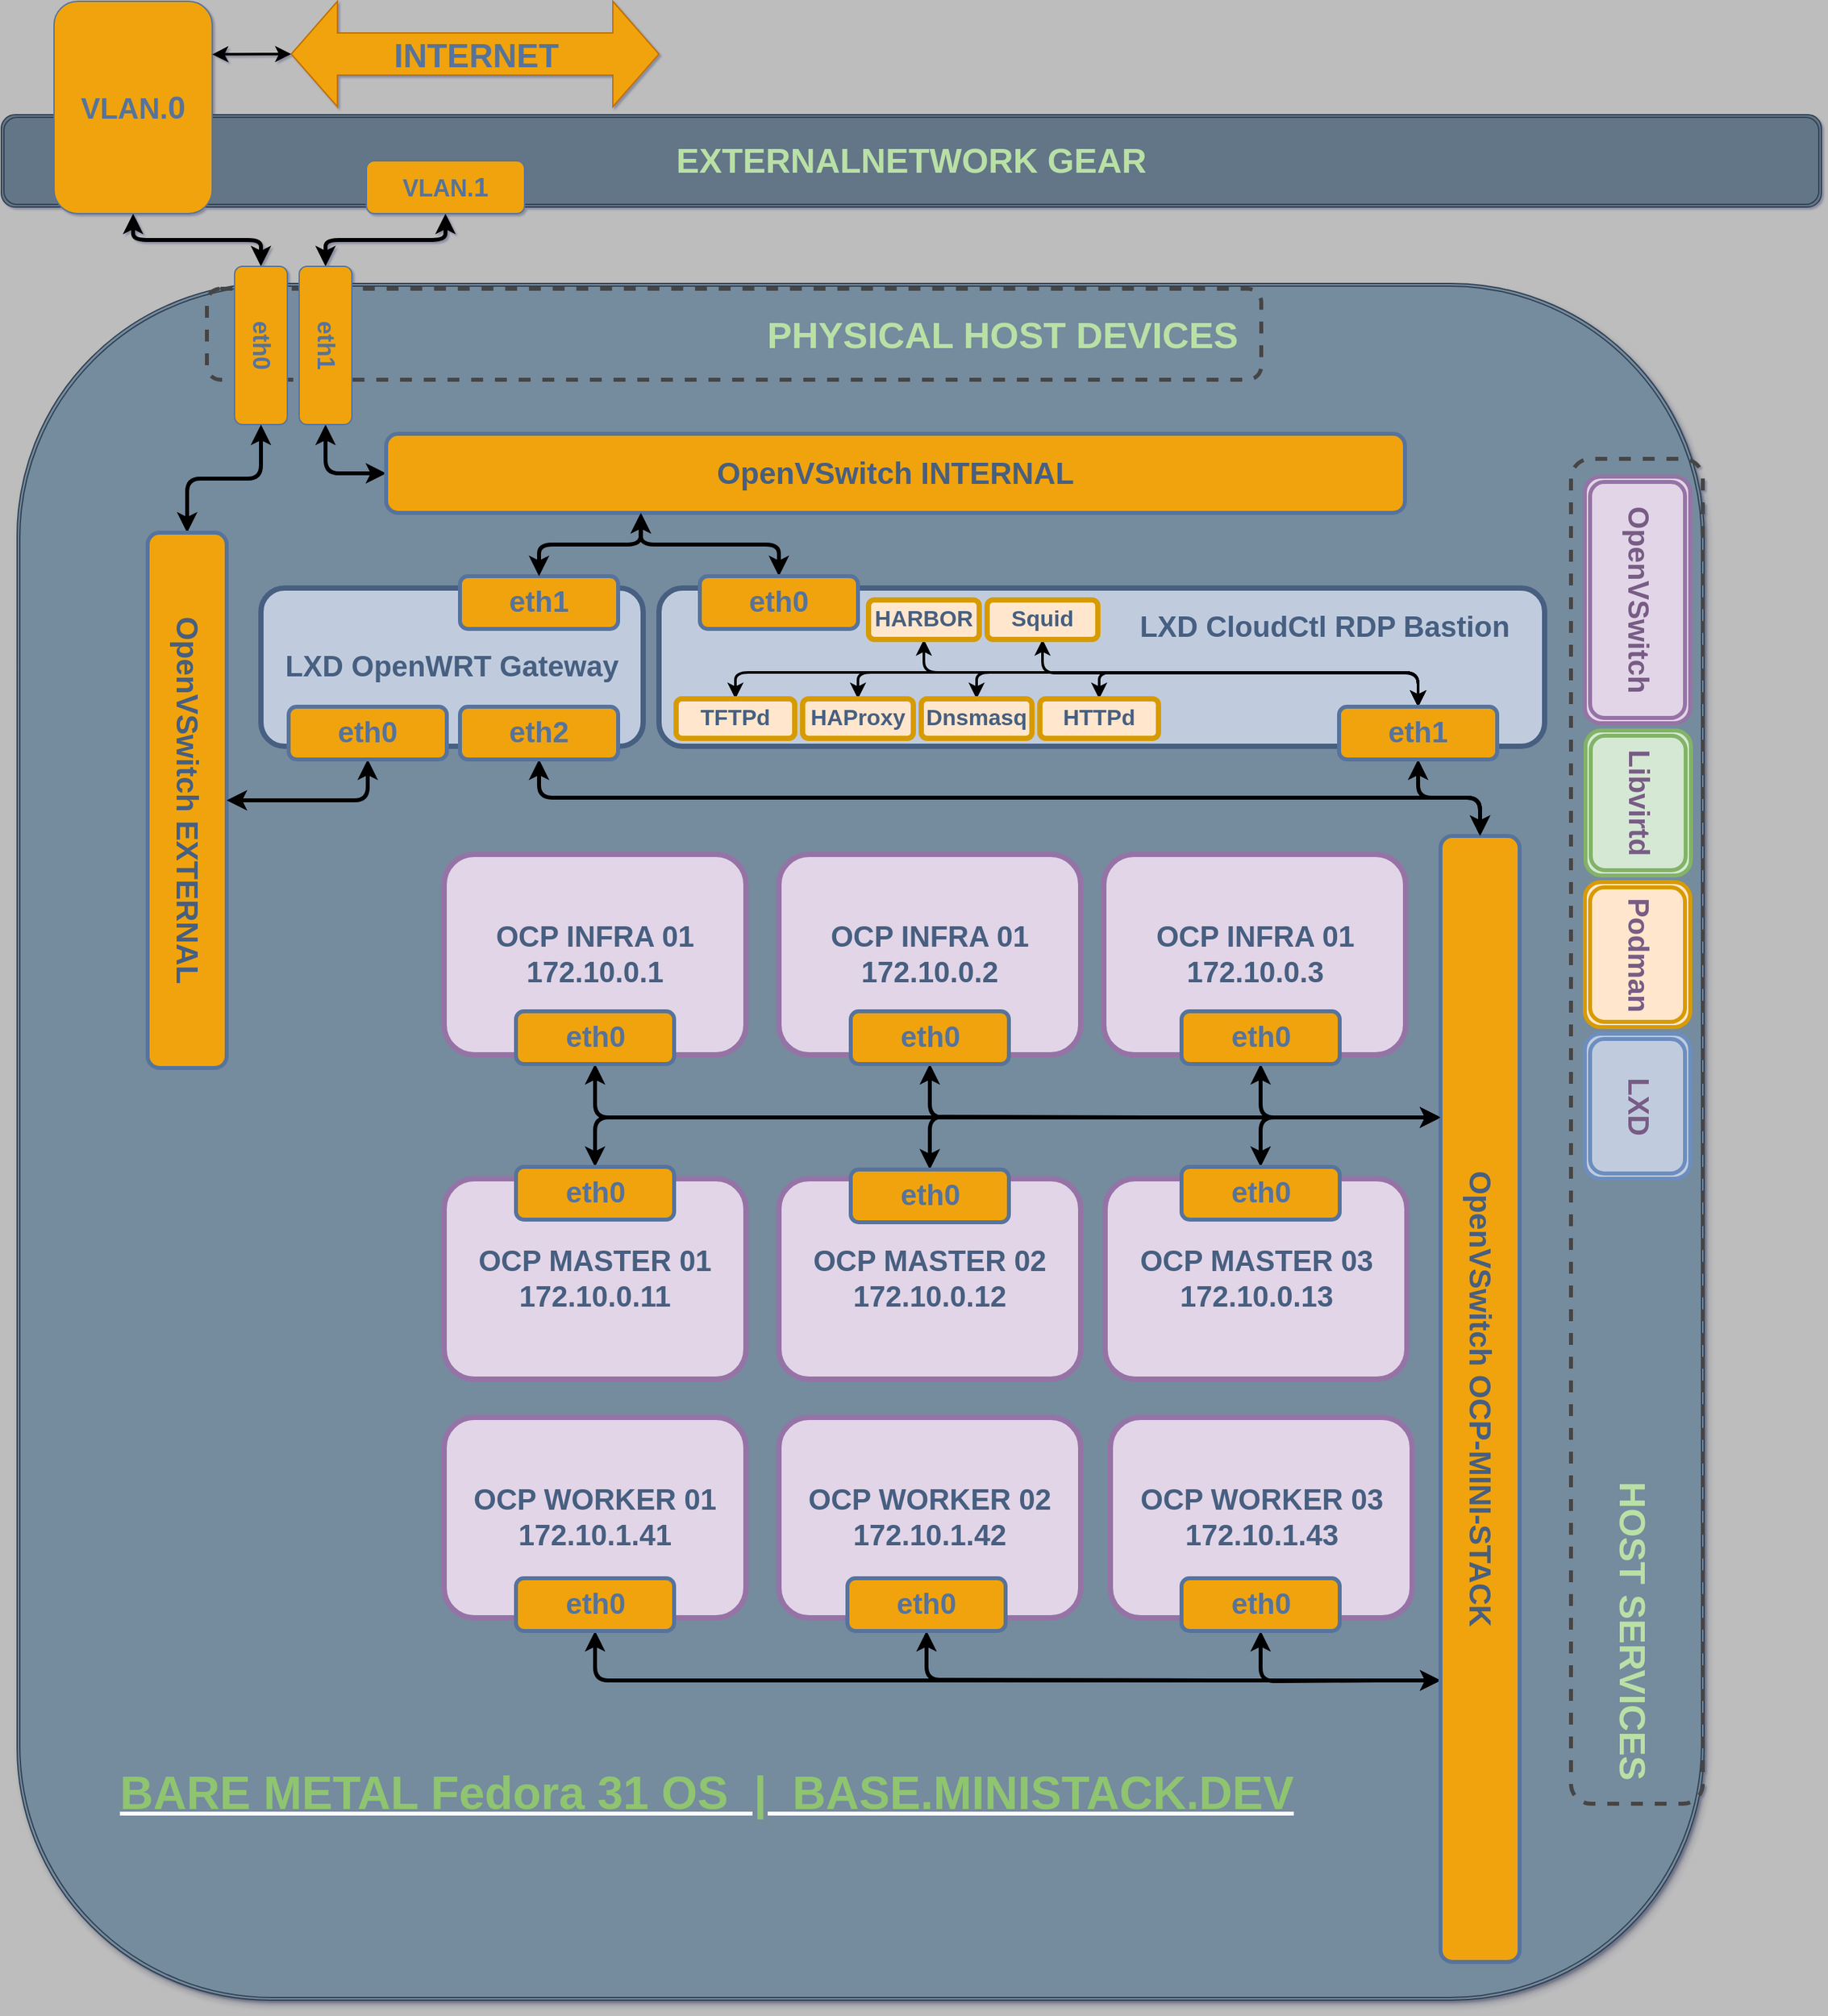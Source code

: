<mxfile version="12.2.2" type="device" pages="1"><diagram id="gZDEBzxI6TmsviW_aTIj" name="Page-1"><mxGraphModel dx="3520" dy="2265" grid="0" gridSize="1" guides="1" tooltips="1" connect="1" arrows="1" fold="1" page="1" pageScale="1" pageWidth="100" pageHeight="100" background="#BDBDBD" math="0" shadow="1"><root><mxCell id="0"/><mxCell id="1" parent="0"/><mxCell id="5d0Kod503-Z8FTSRXLU6-14" value="&lt;b&gt;&lt;font style=&quot;font-size: 35px&quot;&gt;&lt;sub&gt;&lt;br style=&quot;font-size: 35px&quot;&gt;&lt;br style=&quot;font-size: 35px&quot;&gt;&lt;br style=&quot;font-size: 35px&quot;&gt;&lt;br style=&quot;font-size: 35px&quot;&gt;&lt;br style=&quot;font-size: 35px&quot;&gt;&lt;br style=&quot;font-size: 35px&quot;&gt;&lt;br style=&quot;font-size: 35px&quot;&gt;&lt;br style=&quot;font-size: 35px&quot;&gt;&lt;br style=&quot;font-size: 35px&quot;&gt;&lt;br style=&quot;font-size: 35px&quot;&gt;&lt;br style=&quot;font-size: 35px&quot;&gt;&lt;br style=&quot;font-size: 35px&quot;&gt;&lt;br style=&quot;font-size: 35px&quot;&gt;&lt;br style=&quot;font-size: 35px&quot;&gt;&lt;br style=&quot;font-size: 35px&quot;&gt;&lt;br style=&quot;font-size: 35px&quot;&gt;&lt;br style=&quot;font-size: 35px&quot;&gt;&lt;br style=&quot;font-size: 35px&quot;&gt;&lt;br style=&quot;font-size: 35px&quot;&gt;&lt;br style=&quot;font-size: 35px&quot;&gt;&lt;br style=&quot;font-size: 35px&quot;&gt;&lt;font style=&quot;font-size: 35px&quot;&gt;&lt;font color=&quot;#97d077&quot;&gt;&amp;nbsp; &amp;nbsp; &amp;nbsp; &amp;nbsp;&lt;/font&gt;&lt;u&gt;&lt;font color=&quot;#8fc470&quot;&gt;BARE METAL Fedora 31 OS&amp;nbsp; |&amp;nbsp; BASE.MINISTACK.DEV&lt;/font&gt;&lt;/u&gt;&lt;/font&gt;&lt;span style=&quot;color: rgb(151 , 208 , 119) ; font-size: 35px&quot;&gt;&amp;nbsp; &amp;nbsp; &amp;nbsp; &amp;nbsp; &amp;nbsp; &amp;nbsp; &amp;nbsp; &amp;nbsp; &amp;nbsp; &amp;nbsp; &amp;nbsp; &amp;nbsp; &amp;nbsp; &amp;nbsp; &amp;nbsp; &amp;nbsp; &amp;nbsp; &amp;nbsp; &amp;nbsp; &amp;nbsp; &amp;nbsp; &amp;nbsp; &amp;nbsp; &amp;nbsp;&lt;/span&gt;&lt;/sub&gt;&lt;/font&gt;&lt;/b&gt;" style="shape=ext;double=1;rounded=1;whiteSpace=wrap;html=1;fillColor=#758B9E;strokeColor=#314354;fontColor=#ffffff;glass=0;shadow=1;comic=0;" vertex="1" parent="1"><mxGeometry x="20" y="176" width="1280" height="1302" as="geometry"/></mxCell><mxCell id="5d0Kod503-Z8FTSRXLU6-91" value="&lt;b style=&quot;font-size: 22px&quot;&gt;&lt;font style=&quot;font-size: 22px&quot; color=&quot;#475e80&quot;&gt;OCP INFRA 01&lt;br&gt;172.10.0.3&lt;br&gt;&lt;/font&gt;&lt;/b&gt;" style="rounded=1;whiteSpace=wrap;html=1;labelBackgroundColor=none;fontFamily=Helvetica;fillColor=#e1d5e7;strokeColor=#9673a6;strokeWidth=4;glass=0;shadow=0;" vertex="1" parent="1"><mxGeometry x="844.5" y="609" width="229" height="152" as="geometry"/></mxCell><mxCell id="5d0Kod503-Z8FTSRXLU6-3" value="&lt;b&gt;&lt;font style=&quot;font-size: 26px&quot; color=&quot;#b9e0a5&quot;&gt;EXTERNALNETWORK GEAR&lt;/font&gt;&lt;/b&gt;" style="shape=ext;double=1;rounded=1;whiteSpace=wrap;html=1;fillColor=#647687;strokeColor=#314354;fontColor=#ffffff;" vertex="1" parent="1"><mxGeometry x="8" y="48" width="1381" height="70" as="geometry"/></mxCell><mxCell id="5d0Kod503-Z8FTSRXLU6-51" style="edgeStyle=orthogonalEdgeStyle;rounded=1;orthogonalLoop=1;jettySize=auto;html=1;exitX=0.5;exitY=1;exitDx=0;exitDy=0;entryX=0;entryY=0.5;entryDx=0;entryDy=0;startArrow=classic;startFill=1;strokeWidth=3;fontFamily=Helvetica;fontColor=#57739C;" edge="1" parent="1" source="5d0Kod503-Z8FTSRXLU6-10" target="5d0Kod503-Z8FTSRXLU6-18"><mxGeometry relative="1" as="geometry"/></mxCell><mxCell id="5d0Kod503-Z8FTSRXLU6-10" value="&lt;font color=&quot;#57739c&quot; size=&quot;1&quot;&gt;&lt;b style=&quot;font-size: 22px&quot;&gt;VLAN.&lt;/b&gt;&lt;b style=&quot;font-size: 24px&quot;&gt;0&lt;/b&gt;&lt;/font&gt;" style="rounded=1;whiteSpace=wrap;html=1;labelBackgroundColor=none;fontFamily=Helvetica;fontColor=#ffffff;fillColor=#f0a30a;strokeColor=#57739C;" vertex="1" parent="1"><mxGeometry x="48" y="-38" width="120" height="161" as="geometry"/></mxCell><mxCell id="5d0Kod503-Z8FTSRXLU6-54" style="edgeStyle=orthogonalEdgeStyle;rounded=1;orthogonalLoop=1;jettySize=auto;html=1;exitX=0;exitY=0.5;exitDx=0;exitDy=0;exitPerimeter=0;entryX=1;entryY=0.25;entryDx=0;entryDy=0;startArrow=classic;startFill=1;strokeWidth=2;fontFamily=Helvetica;fontColor=#57739C;" edge="1" parent="1" source="5d0Kod503-Z8FTSRXLU6-8" target="5d0Kod503-Z8FTSRXLU6-10"><mxGeometry relative="1" as="geometry"/></mxCell><mxCell id="5d0Kod503-Z8FTSRXLU6-8" value="&lt;b&gt;&lt;font style=&quot;font-size: 25px&quot;&gt;INTERNET&lt;/font&gt;&lt;/b&gt;" style="html=1;shadow=0;dashed=0;align=center;verticalAlign=middle;shape=mxgraph.arrows2.twoWayArrow;dy=0.6;dx=35;labelBackgroundColor=none;fontFamily=Helvetica;fontColor=#57739C;fillColor=#f0a30a;strokeColor=#BD7000;rotation=0;" vertex="1" parent="1"><mxGeometry x="228" y="-38" width="279" height="80" as="geometry"/></mxCell><mxCell id="5d0Kod503-Z8FTSRXLU6-16" value="&lt;font color=&quot;#b9e0a5&quot; size=&quot;1&quot;&gt;&lt;b&gt;&lt;sub style=&quot;font-size: 28px&quot;&gt;PHYSICAL HOST DEVICES&amp;nbsp;&amp;nbsp;&lt;/sub&gt;&lt;/b&gt;&lt;/font&gt;" style="rounded=1;whiteSpace=wrap;html=1;labelBackgroundColor=none;strokeColor=#454545;fontFamily=Helvetica;fontColor=#57739C;fillColor=none;dashed=1;strokeWidth=3;align=right;" vertex="1" parent="1"><mxGeometry x="164" y="180" width="800" height="69" as="geometry"/></mxCell><mxCell id="5d0Kod503-Z8FTSRXLU6-18" value="&lt;font color=&quot;#57739c&quot; size=&quot;1&quot;&gt;&lt;b style=&quot;font-size: 18px&quot;&gt;eth0&lt;/b&gt;&lt;/font&gt;" style="rounded=1;whiteSpace=wrap;html=1;labelBackgroundColor=none;fontFamily=Helvetica;fontColor=#ffffff;fillColor=#f0a30a;strokeColor=#57739C;rotation=90;" vertex="1" parent="1"><mxGeometry x="145" y="203" width="120" height="40" as="geometry"/></mxCell><mxCell id="5d0Kod503-Z8FTSRXLU6-49" style="edgeStyle=orthogonalEdgeStyle;rounded=1;orthogonalLoop=1;jettySize=auto;html=1;exitX=1;exitY=0.5;exitDx=0;exitDy=0;entryX=0;entryY=0.5;entryDx=0;entryDy=0;fontFamily=Helvetica;fontColor=#57739C;strokeWidth=3;startArrow=classic;startFill=1;" edge="1" parent="1" source="5d0Kod503-Z8FTSRXLU6-19" target="5d0Kod503-Z8FTSRXLU6-46"><mxGeometry relative="1" as="geometry"/></mxCell><mxCell id="5d0Kod503-Z8FTSRXLU6-53" style="edgeStyle=orthogonalEdgeStyle;rounded=1;orthogonalLoop=1;jettySize=auto;html=1;exitX=0;exitY=0.5;exitDx=0;exitDy=0;entryX=0.5;entryY=1;entryDx=0;entryDy=0;startArrow=classic;startFill=1;strokeWidth=3;fontFamily=Helvetica;fontColor=#57739C;" edge="1" parent="1" source="5d0Kod503-Z8FTSRXLU6-19" target="5d0Kod503-Z8FTSRXLU6-52"><mxGeometry relative="1" as="geometry"/></mxCell><mxCell id="5d0Kod503-Z8FTSRXLU6-19" value="&lt;font color=&quot;#57739c&quot;&gt;&lt;span style=&quot;font-size: 18px&quot;&gt;&lt;b&gt;eth1&lt;/b&gt;&lt;/span&gt;&lt;/font&gt;" style="rounded=1;whiteSpace=wrap;html=1;labelBackgroundColor=none;fontFamily=Helvetica;fontColor=#ffffff;fillColor=#f0a30a;strokeColor=#57739C;rotation=90;" vertex="1" parent="1"><mxGeometry x="194" y="203" width="120" height="40" as="geometry"/></mxCell><mxCell id="5d0Kod503-Z8FTSRXLU6-20" value="&lt;font color=&quot;#b9e0a5&quot; size=&quot;1&quot;&gt;&lt;b style=&quot;font-size: 28px&quot;&gt;&lt;sub&gt;&lt;font style=&quot;font-size: 28px&quot;&gt;HOST SERVICES&lt;/font&gt;&lt;span style=&quot;font-size: 28px&quot;&gt;&amp;nbsp;&amp;nbsp;&lt;/span&gt;&lt;/sub&gt;&lt;/b&gt;&lt;/font&gt;" style="rounded=1;whiteSpace=wrap;html=1;labelBackgroundColor=none;strokeColor=#454545;fontFamily=Helvetica;fontColor=#57739C;fillColor=none;dashed=1;strokeWidth=3;align=right;rotation=90;" vertex="1" parent="1"><mxGeometry x="739" y="769" width="1020" height="100" as="geometry"/></mxCell><mxCell id="5d0Kod503-Z8FTSRXLU6-25" value="&lt;font style=&quot;font-size: 22px&quot; color=&quot;#785c85&quot;&gt;&lt;b&gt;OpenVSwitch&lt;/b&gt;&lt;/font&gt;" style="shape=ext;double=1;rounded=1;whiteSpace=wrap;html=1;labelBackgroundColor=none;strokeColor=#9673a6;strokeWidth=3;fillColor=#e1d5e7;fontFamily=Helvetica;rotation=90;glass=0;" vertex="1" parent="1"><mxGeometry x="1156" y="376" width="187" height="80" as="geometry"/></mxCell><mxCell id="5d0Kod503-Z8FTSRXLU6-26" value="&lt;font style=&quot;font-size: 22px&quot; color=&quot;#785c85&quot;&gt;&lt;b&gt;Libvirtd&lt;/b&gt;&lt;/font&gt;" style="shape=ext;double=1;rounded=1;whiteSpace=wrap;html=1;labelBackgroundColor=none;strokeColor=#82b366;strokeWidth=3;fillColor=#d5e8d4;fontFamily=Helvetica;rotation=90;" vertex="1" parent="1"><mxGeometry x="1195" y="530" width="110" height="80" as="geometry"/></mxCell><mxCell id="5d0Kod503-Z8FTSRXLU6-27" value="&lt;font style=&quot;font-size: 22px&quot; color=&quot;#785c85&quot;&gt;&lt;b&gt;Podman&lt;/b&gt;&lt;/font&gt;" style="shape=ext;double=1;rounded=1;whiteSpace=wrap;html=1;labelBackgroundColor=none;strokeColor=#d79b00;strokeWidth=3;fillColor=#ffe6cc;fontFamily=Helvetica;rotation=90;" vertex="1" parent="1"><mxGeometry x="1194.5" y="645" width="110" height="80" as="geometry"/></mxCell><mxCell id="5d0Kod503-Z8FTSRXLU6-28" value="&lt;font style=&quot;font-size: 22px&quot; color=&quot;#785c85&quot;&gt;&lt;b&gt;LXD&lt;/b&gt;&lt;/font&gt;" style="shape=ext;double=1;rounded=1;whiteSpace=wrap;html=1;labelBackgroundColor=none;strokeColor=#6c8ebf;strokeWidth=3;fillColor=#C0CCDE;fontFamily=Helvetica;rotation=90;shadow=0;" vertex="1" parent="1"><mxGeometry x="1194.5" y="760" width="110" height="80" as="geometry"/></mxCell><mxCell id="5d0Kod503-Z8FTSRXLU6-29" value="&lt;b&gt;&lt;font style=&quot;font-size: 22px&quot; color=&quot;#475e80&quot;&gt;LXD OpenWRT Gateway&lt;/font&gt;&lt;/b&gt;" style="rounded=1;whiteSpace=wrap;html=1;labelBackgroundColor=none;fontFamily=Helvetica;fillColor=#C0CCDE;strokeColor=#475E80;strokeWidth=4;glass=0;shadow=0;" vertex="1" parent="1"><mxGeometry x="205" y="407" width="290" height="120" as="geometry"/></mxCell><mxCell id="5d0Kod503-Z8FTSRXLU6-48" style="edgeStyle=orthogonalEdgeStyle;rounded=1;orthogonalLoop=1;jettySize=auto;html=1;exitX=0;exitY=0.5;exitDx=0;exitDy=0;entryX=1;entryY=0.5;entryDx=0;entryDy=0;fontFamily=Helvetica;fontColor=#57739C;strokeWidth=3;startArrow=classic;startFill=1;" edge="1" parent="1" source="5d0Kod503-Z8FTSRXLU6-35" target="5d0Kod503-Z8FTSRXLU6-18"><mxGeometry relative="1" as="geometry"/></mxCell><mxCell id="5d0Kod503-Z8FTSRXLU6-35" value="&lt;font color=&quot;#475e80&quot; size=&quot;1&quot;&gt;&lt;b style=&quot;font-size: 23px&quot;&gt;OpenVSwitch EXTERNAL&lt;/b&gt;&lt;/font&gt;" style="rounded=1;whiteSpace=wrap;html=1;labelBackgroundColor=none;fontFamily=Helvetica;fontColor=#ffffff;fillColor=#f0a30a;strokeColor=#57739C;rotation=90;strokeWidth=3;" vertex="1" parent="1"><mxGeometry x="-54" y="538" width="406" height="60" as="geometry"/></mxCell><mxCell id="5d0Kod503-Z8FTSRXLU6-89" style="edgeStyle=orthogonalEdgeStyle;rounded=1;orthogonalLoop=1;jettySize=auto;html=1;exitX=0.5;exitY=1;exitDx=0;exitDy=0;entryX=0.5;entryY=0;entryDx=0;entryDy=0;startArrow=classic;startFill=1;strokeWidth=3;fontFamily=Helvetica;fontColor=#57739C;" edge="1" parent="1" source="5d0Kod503-Z8FTSRXLU6-41" target="5d0Kod503-Z8FTSRXLU6-35"><mxGeometry relative="1" as="geometry"/></mxCell><mxCell id="5d0Kod503-Z8FTSRXLU6-41" value="&lt;font color=&quot;#57739c&quot; size=&quot;1&quot;&gt;&lt;b style=&quot;font-size: 22px&quot;&gt;eth0&lt;/b&gt;&lt;/font&gt;" style="rounded=1;whiteSpace=wrap;html=1;labelBackgroundColor=none;fontFamily=Helvetica;fontColor=#ffffff;fillColor=#f0a30a;strokeColor=#57739C;strokeWidth=3;" vertex="1" parent="1"><mxGeometry x="226" y="497" width="120" height="40" as="geometry"/></mxCell><mxCell id="5d0Kod503-Z8FTSRXLU6-43" value="&lt;font color=&quot;#57739c&quot; size=&quot;1&quot;&gt;&lt;b style=&quot;font-size: 22px&quot;&gt;eth1&lt;/b&gt;&lt;/font&gt;" style="rounded=1;whiteSpace=wrap;html=1;labelBackgroundColor=none;fontFamily=Helvetica;fontColor=#ffffff;fillColor=#f0a30a;strokeColor=#57739C;strokeWidth=3;" vertex="1" parent="1"><mxGeometry x="356" y="398" width="120" height="40" as="geometry"/></mxCell><mxCell id="5d0Kod503-Z8FTSRXLU6-86" style="edgeStyle=orthogonalEdgeStyle;rounded=1;orthogonalLoop=1;jettySize=auto;html=1;exitX=0.5;exitY=1;exitDx=0;exitDy=0;startArrow=classic;startFill=1;strokeWidth=3;fontFamily=Helvetica;fontColor=#57739C;" edge="1" parent="1" source="5d0Kod503-Z8FTSRXLU6-44" target="5d0Kod503-Z8FTSRXLU6-45"><mxGeometry relative="1" as="geometry"/></mxCell><mxCell id="5d0Kod503-Z8FTSRXLU6-44" value="&lt;font color=&quot;#57739c&quot; size=&quot;1&quot;&gt;&lt;b style=&quot;font-size: 22px&quot;&gt;eth2&lt;/b&gt;&lt;/font&gt;" style="rounded=1;whiteSpace=wrap;html=1;labelBackgroundColor=none;fontFamily=Helvetica;fontColor=#ffffff;fillColor=#f0a30a;strokeColor=#57739C;strokeWidth=3;" vertex="1" parent="1"><mxGeometry x="356" y="497" width="120" height="40" as="geometry"/></mxCell><mxCell id="5d0Kod503-Z8FTSRXLU6-96" style="edgeStyle=orthogonalEdgeStyle;rounded=1;orthogonalLoop=1;jettySize=auto;html=1;exitX=0.25;exitY=1;exitDx=0;exitDy=0;entryX=0.5;entryY=1;entryDx=0;entryDy=0;startArrow=classic;startFill=1;strokeWidth=3;fontFamily=Helvetica;fontColor=#57739C;" edge="1" parent="1" source="5d0Kod503-Z8FTSRXLU6-45" target="5d0Kod503-Z8FTSRXLU6-93"><mxGeometry relative="1" as="geometry"/></mxCell><mxCell id="5d0Kod503-Z8FTSRXLU6-97" style="edgeStyle=orthogonalEdgeStyle;rounded=1;orthogonalLoop=1;jettySize=auto;html=1;exitX=0.25;exitY=1;exitDx=0;exitDy=0;entryX=0.5;entryY=1;entryDx=0;entryDy=0;startArrow=classic;startFill=1;strokeWidth=3;fontFamily=Helvetica;fontColor=#57739C;" edge="1" parent="1" source="5d0Kod503-Z8FTSRXLU6-45" target="5d0Kod503-Z8FTSRXLU6-92"><mxGeometry relative="1" as="geometry"/></mxCell><mxCell id="5d0Kod503-Z8FTSRXLU6-100" style="edgeStyle=orthogonalEdgeStyle;rounded=1;orthogonalLoop=1;jettySize=auto;html=1;exitX=0.25;exitY=1;exitDx=0;exitDy=0;entryX=0.5;entryY=0;entryDx=0;entryDy=0;startArrow=classic;startFill=1;strokeWidth=3;fontFamily=Helvetica;fontColor=#57739C;" edge="1" parent="1" source="5d0Kod503-Z8FTSRXLU6-45" target="5d0Kod503-Z8FTSRXLU6-99"><mxGeometry relative="1" as="geometry"><Array as="points"><mxPoint x="459" y="809"/></Array></mxGeometry></mxCell><mxCell id="5d0Kod503-Z8FTSRXLU6-103" style="edgeStyle=orthogonalEdgeStyle;rounded=1;orthogonalLoop=1;jettySize=auto;html=1;exitX=0.25;exitY=1;exitDx=0;exitDy=0;entryX=0.5;entryY=0;entryDx=0;entryDy=0;startArrow=classic;startFill=1;strokeWidth=3;fontFamily=Helvetica;fontColor=#57739C;" edge="1" parent="1" source="5d0Kod503-Z8FTSRXLU6-45" target="5d0Kod503-Z8FTSRXLU6-102"><mxGeometry relative="1" as="geometry"><Array as="points"><mxPoint x="886" y="808"/><mxPoint x="612" y="808"/></Array></mxGeometry></mxCell><mxCell id="5d0Kod503-Z8FTSRXLU6-110" style="edgeStyle=orthogonalEdgeStyle;rounded=1;orthogonalLoop=1;jettySize=auto;html=1;exitX=0.25;exitY=1;exitDx=0;exitDy=0;entryX=0.5;entryY=0;entryDx=0;entryDy=0;startArrow=classic;startFill=1;strokeWidth=3;fontFamily=Helvetica;fontColor=#57739C;" edge="1" parent="1" source="5d0Kod503-Z8FTSRXLU6-45" target="5d0Kod503-Z8FTSRXLU6-109"><mxGeometry relative="1" as="geometry"><Array as="points"><mxPoint x="964" y="809"/></Array></mxGeometry></mxCell><mxCell id="5d0Kod503-Z8FTSRXLU6-114" style="edgeStyle=orthogonalEdgeStyle;rounded=1;orthogonalLoop=1;jettySize=auto;html=1;exitX=0.75;exitY=1;exitDx=0;exitDy=0;entryX=0.5;entryY=1;entryDx=0;entryDy=0;startArrow=classic;startFill=1;strokeWidth=3;fontFamily=Helvetica;fontColor=#57739C;" edge="1" parent="1" source="5d0Kod503-Z8FTSRXLU6-45" target="5d0Kod503-Z8FTSRXLU6-113"><mxGeometry relative="1" as="geometry"><Array as="points"><mxPoint x="1062" y="1236"/><mxPoint x="963" y="1236"/></Array></mxGeometry></mxCell><mxCell id="5d0Kod503-Z8FTSRXLU6-115" style="edgeStyle=orthogonalEdgeStyle;rounded=1;orthogonalLoop=1;jettySize=auto;html=1;exitX=0.75;exitY=1;exitDx=0;exitDy=0;entryX=0.5;entryY=1;entryDx=0;entryDy=0;startArrow=classic;startFill=1;strokeWidth=3;fontFamily=Helvetica;fontColor=#57739C;" edge="1" parent="1" source="5d0Kod503-Z8FTSRXLU6-45" target="5d0Kod503-Z8FTSRXLU6-112"><mxGeometry relative="1" as="geometry"><Array as="points"><mxPoint x="935" y="1236"/><mxPoint x="710" y="1235"/></Array></mxGeometry></mxCell><mxCell id="5d0Kod503-Z8FTSRXLU6-116" style="edgeStyle=orthogonalEdgeStyle;rounded=1;orthogonalLoop=1;jettySize=auto;html=1;exitX=0.75;exitY=1;exitDx=0;exitDy=0;entryX=0.5;entryY=1;entryDx=0;entryDy=0;startArrow=classic;startFill=1;strokeWidth=3;fontFamily=Helvetica;fontColor=#57739C;" edge="1" parent="1" source="5d0Kod503-Z8FTSRXLU6-45" target="5d0Kod503-Z8FTSRXLU6-111"><mxGeometry relative="1" as="geometry"><Array as="points"><mxPoint x="458" y="1235"/></Array></mxGeometry></mxCell><mxCell id="5d0Kod503-Z8FTSRXLU6-45" value="&lt;font color=&quot;#475e80&quot; size=&quot;1&quot;&gt;&lt;b style=&quot;font-size: 23px&quot;&gt;OpenVSwitch OCP-MINI-STACK&lt;/b&gt;&lt;/font&gt;" style="rounded=1;whiteSpace=wrap;html=1;labelBackgroundColor=none;fontFamily=Helvetica;fontColor=#ffffff;fillColor=#f0a30a;strokeColor=#57739C;rotation=90;strokeWidth=3;" vertex="1" parent="1"><mxGeometry x="703" y="992" width="854" height="60" as="geometry"/></mxCell><mxCell id="5d0Kod503-Z8FTSRXLU6-50" style="edgeStyle=orthogonalEdgeStyle;rounded=1;orthogonalLoop=1;jettySize=auto;html=1;exitX=0.25;exitY=1;exitDx=0;exitDy=0;entryX=0.5;entryY=0;entryDx=0;entryDy=0;startArrow=classic;startFill=1;strokeWidth=3;fontFamily=Helvetica;fontColor=#57739C;" edge="1" parent="1" source="5d0Kod503-Z8FTSRXLU6-46" target="5d0Kod503-Z8FTSRXLU6-43"><mxGeometry relative="1" as="geometry"/></mxCell><mxCell id="5d0Kod503-Z8FTSRXLU6-46" value="&lt;font color=&quot;#475e80&quot; size=&quot;1&quot;&gt;&lt;b style=&quot;font-size: 23px&quot;&gt;OpenVSwitch INTERNAL&lt;/b&gt;&lt;/font&gt;" style="rounded=1;whiteSpace=wrap;html=1;labelBackgroundColor=none;fontFamily=Helvetica;fontColor=#ffffff;fillColor=#f0a30a;strokeColor=#57739C;rotation=0;strokeWidth=3;" vertex="1" parent="1"><mxGeometry x="300" y="290" width="773" height="60" as="geometry"/></mxCell><mxCell id="5d0Kod503-Z8FTSRXLU6-52" value="&lt;font color=&quot;#57739c&quot; size=&quot;1&quot;&gt;&lt;b style=&quot;font-size: 18px&quot;&gt;VLAN.&lt;/b&gt;&lt;b style=&quot;font-size: 20px&quot;&gt;1&lt;/b&gt;&lt;/font&gt;" style="rounded=1;whiteSpace=wrap;html=1;labelBackgroundColor=none;fontFamily=Helvetica;fontColor=#ffffff;fillColor=#f0a30a;strokeColor=#57739C;" vertex="1" parent="1"><mxGeometry x="285" y="83" width="120" height="40" as="geometry"/></mxCell><mxCell id="5d0Kod503-Z8FTSRXLU6-55" value="&lt;b style=&quot;font-size: 22px&quot;&gt;&lt;font style=&quot;font-size: 22px&quot;&gt;&lt;font color=&quot;#475e80&quot; style=&quot;font-size: 22px&quot;&gt;&lt;sup&gt;&lt;font style=&quot;font-size: 22px&quot;&gt;LXD CloudCtl RDP Bastion&amp;nbsp;&amp;nbsp;&lt;/font&gt;&lt;span style=&quot;font-size: 22px&quot;&gt;&amp;nbsp;&amp;nbsp;&lt;/span&gt;&lt;br style=&quot;font-size: 22px&quot;&gt;&lt;/sup&gt;&lt;/font&gt;&lt;br&gt;&lt;br&gt;&lt;/font&gt;&lt;/b&gt;" style="rounded=1;whiteSpace=wrap;html=1;labelBackgroundColor=none;fontFamily=Helvetica;fillColor=#C0CCDE;strokeColor=#475E80;strokeWidth=4;glass=0;shadow=0;align=right;" vertex="1" parent="1"><mxGeometry x="507" y="407" width="672" height="120" as="geometry"/></mxCell><mxCell id="5d0Kod503-Z8FTSRXLU6-57" style="edgeStyle=orthogonalEdgeStyle;rounded=1;orthogonalLoop=1;jettySize=auto;html=1;exitX=0.5;exitY=0;exitDx=0;exitDy=0;entryX=0.25;entryY=1;entryDx=0;entryDy=0;startArrow=classic;startFill=1;strokeWidth=3;fontFamily=Helvetica;fontColor=#57739C;" edge="1" parent="1" source="5d0Kod503-Z8FTSRXLU6-56" target="5d0Kod503-Z8FTSRXLU6-46"><mxGeometry relative="1" as="geometry"/></mxCell><mxCell id="5d0Kod503-Z8FTSRXLU6-56" value="&lt;font color=&quot;#57739c&quot; size=&quot;1&quot;&gt;&lt;b style=&quot;font-size: 22px&quot;&gt;eth0&lt;/b&gt;&lt;/font&gt;" style="rounded=1;whiteSpace=wrap;html=1;labelBackgroundColor=none;fontFamily=Helvetica;fontColor=#ffffff;fillColor=#f0a30a;strokeColor=#57739C;strokeWidth=3;" vertex="1" parent="1"><mxGeometry x="538" y="398" width="120" height="40" as="geometry"/></mxCell><mxCell id="5d0Kod503-Z8FTSRXLU6-72" style="edgeStyle=orthogonalEdgeStyle;rounded=1;orthogonalLoop=1;jettySize=auto;html=1;exitX=0.5;exitY=0;exitDx=0;exitDy=0;entryX=0.5;entryY=0;entryDx=0;entryDy=0;startArrow=classic;startFill=1;strokeWidth=2;fontFamily=Helvetica;fontColor=#57739C;" edge="1" parent="1" source="5d0Kod503-Z8FTSRXLU6-58" target="5d0Kod503-Z8FTSRXLU6-64"><mxGeometry relative="1" as="geometry"/></mxCell><mxCell id="5d0Kod503-Z8FTSRXLU6-78" style="edgeStyle=orthogonalEdgeStyle;rounded=1;orthogonalLoop=1;jettySize=auto;html=1;exitX=0.5;exitY=0;exitDx=0;exitDy=0;entryX=0.5;entryY=1;entryDx=0;entryDy=0;startArrow=classic;startFill=1;strokeWidth=2;fontFamily=Helvetica;fontColor=#57739C;" edge="1" parent="1" source="5d0Kod503-Z8FTSRXLU6-58" target="5d0Kod503-Z8FTSRXLU6-77"><mxGeometry relative="1" as="geometry"><Array as="points"><mxPoint x="1083" y="471"/><mxPoint x="708" y="471"/></Array></mxGeometry></mxCell><mxCell id="5d0Kod503-Z8FTSRXLU6-79" style="edgeStyle=orthogonalEdgeStyle;rounded=1;orthogonalLoop=1;jettySize=auto;html=1;exitX=0.5;exitY=0;exitDx=0;exitDy=0;entryX=0.5;entryY=0;entryDx=0;entryDy=0;startArrow=classic;startFill=1;strokeWidth=2;fontFamily=Helvetica;fontColor=#57739C;" edge="1" parent="1" source="5d0Kod503-Z8FTSRXLU6-58" target="5d0Kod503-Z8FTSRXLU6-69"><mxGeometry relative="1" as="geometry"/></mxCell><mxCell id="5d0Kod503-Z8FTSRXLU6-80" style="edgeStyle=orthogonalEdgeStyle;rounded=1;orthogonalLoop=1;jettySize=auto;html=1;exitX=0.5;exitY=0;exitDx=0;exitDy=0;entryX=0.5;entryY=0;entryDx=0;entryDy=0;startArrow=classic;startFill=1;strokeWidth=2;fontFamily=Helvetica;fontColor=#57739C;" edge="1" parent="1" source="5d0Kod503-Z8FTSRXLU6-58" target="5d0Kod503-Z8FTSRXLU6-68"><mxGeometry relative="1" as="geometry"/></mxCell><mxCell id="5d0Kod503-Z8FTSRXLU6-81" style="edgeStyle=orthogonalEdgeStyle;rounded=1;orthogonalLoop=1;jettySize=auto;html=1;exitX=0.5;exitY=0;exitDx=0;exitDy=0;entryX=0.5;entryY=0;entryDx=0;entryDy=0;startArrow=classic;startFill=1;strokeWidth=2;fontFamily=Helvetica;fontColor=#57739C;" edge="1" parent="1" source="5d0Kod503-Z8FTSRXLU6-58" target="5d0Kod503-Z8FTSRXLU6-67"><mxGeometry relative="1" as="geometry"/></mxCell><mxCell id="5d0Kod503-Z8FTSRXLU6-84" style="edgeStyle=orthogonalEdgeStyle;rounded=1;orthogonalLoop=1;jettySize=auto;html=1;exitX=0.5;exitY=0;exitDx=0;exitDy=0;entryX=0.5;entryY=1;entryDx=0;entryDy=0;startArrow=classic;startFill=1;strokeWidth=2;fontFamily=Helvetica;fontColor=#57739C;" edge="1" parent="1" source="5d0Kod503-Z8FTSRXLU6-58" target="5d0Kod503-Z8FTSRXLU6-83"><mxGeometry relative="1" as="geometry"/></mxCell><mxCell id="5d0Kod503-Z8FTSRXLU6-85" style="edgeStyle=orthogonalEdgeStyle;rounded=1;orthogonalLoop=1;jettySize=auto;html=1;exitX=0.5;exitY=1;exitDx=0;exitDy=0;entryX=0;entryY=0.5;entryDx=0;entryDy=0;startArrow=classic;startFill=1;strokeWidth=3;fontFamily=Helvetica;fontColor=#57739C;" edge="1" parent="1" source="5d0Kod503-Z8FTSRXLU6-58" target="5d0Kod503-Z8FTSRXLU6-45"><mxGeometry relative="1" as="geometry"/></mxCell><mxCell id="5d0Kod503-Z8FTSRXLU6-58" value="&lt;font color=&quot;#57739c&quot; size=&quot;1&quot;&gt;&lt;b style=&quot;font-size: 22px&quot;&gt;eth1&lt;/b&gt;&lt;/font&gt;" style="rounded=1;whiteSpace=wrap;html=1;labelBackgroundColor=none;fontFamily=Helvetica;fontColor=#ffffff;fillColor=#f0a30a;strokeColor=#57739C;strokeWidth=3;" vertex="1" parent="1"><mxGeometry x="1023" y="497" width="120" height="40" as="geometry"/></mxCell><mxCell id="5d0Kod503-Z8FTSRXLU6-64" value="&lt;b&gt;&lt;font style=&quot;font-size: 17px&quot;&gt;&lt;font color=&quot;#475e80&quot;&gt;HAProxy&lt;/font&gt;&lt;br&gt;&lt;/font&gt;&lt;/b&gt;" style="rounded=1;whiteSpace=wrap;html=1;labelBackgroundColor=none;fontFamily=Helvetica;fillColor=#ffe6cc;strokeColor=#d79b00;strokeWidth=4;glass=0;shadow=0;" vertex="1" parent="1"><mxGeometry x="616" y="491" width="84" height="30" as="geometry"/></mxCell><mxCell id="5d0Kod503-Z8FTSRXLU6-67" value="&lt;b&gt;&lt;font style=&quot;font-size: 17px&quot;&gt;&lt;font color=&quot;#475e80&quot;&gt;TFTPd&lt;/font&gt;&lt;br&gt;&lt;/font&gt;&lt;/b&gt;" style="rounded=1;whiteSpace=wrap;html=1;labelBackgroundColor=none;fontFamily=Helvetica;fillColor=#ffe6cc;strokeColor=#d79b00;strokeWidth=4;glass=0;shadow=0;" vertex="1" parent="1"><mxGeometry x="520" y="491" width="90" height="30" as="geometry"/></mxCell><mxCell id="5d0Kod503-Z8FTSRXLU6-68" value="&lt;b&gt;&lt;font style=&quot;font-size: 17px&quot;&gt;&lt;font color=&quot;#475e80&quot;&gt;Dnsmasq&lt;/font&gt;&lt;br&gt;&lt;/font&gt;&lt;/b&gt;" style="rounded=1;whiteSpace=wrap;html=1;labelBackgroundColor=none;fontFamily=Helvetica;fillColor=#ffe6cc;strokeColor=#d79b00;strokeWidth=4;glass=0;shadow=0;" vertex="1" parent="1"><mxGeometry x="706" y="491" width="84" height="30" as="geometry"/></mxCell><mxCell id="5d0Kod503-Z8FTSRXLU6-69" value="&lt;b&gt;&lt;font style=&quot;font-size: 17px&quot;&gt;&lt;font color=&quot;#475e80&quot;&gt;HTTPd&lt;/font&gt;&lt;br&gt;&lt;/font&gt;&lt;/b&gt;" style="rounded=1;whiteSpace=wrap;html=1;labelBackgroundColor=none;fontFamily=Helvetica;fillColor=#ffe6cc;strokeColor=#d79b00;strokeWidth=4;glass=0;shadow=0;" vertex="1" parent="1"><mxGeometry x="796" y="491" width="90" height="30" as="geometry"/></mxCell><mxCell id="5d0Kod503-Z8FTSRXLU6-77" value="&lt;b&gt;&lt;font style=&quot;font-size: 17px&quot;&gt;&lt;font color=&quot;#475e80&quot;&gt;HARBOR&lt;/font&gt;&lt;br&gt;&lt;/font&gt;&lt;/b&gt;" style="rounded=1;whiteSpace=wrap;html=1;labelBackgroundColor=none;fontFamily=Helvetica;fillColor=#ffe6cc;strokeColor=#d79b00;strokeWidth=4;glass=0;shadow=0;" vertex="1" parent="1"><mxGeometry x="666" y="416" width="84" height="30" as="geometry"/></mxCell><mxCell id="5d0Kod503-Z8FTSRXLU6-83" value="&lt;b&gt;&lt;font style=&quot;font-size: 17px&quot;&gt;&lt;font color=&quot;#475e80&quot;&gt;Squid&lt;/font&gt;&lt;br&gt;&lt;/font&gt;&lt;/b&gt;" style="rounded=1;whiteSpace=wrap;html=1;labelBackgroundColor=none;fontFamily=Helvetica;fillColor=#ffe6cc;strokeColor=#d79b00;strokeWidth=4;glass=0;shadow=0;" vertex="1" parent="1"><mxGeometry x="756" y="416" width="84" height="30" as="geometry"/></mxCell><mxCell id="5d0Kod503-Z8FTSRXLU6-87" value="&lt;b style=&quot;font-size: 22px&quot;&gt;&lt;font style=&quot;font-size: 22px&quot; color=&quot;#475e80&quot;&gt;OCP INFRA 01&lt;br&gt;172.10.0.1&lt;br&gt;&lt;/font&gt;&lt;/b&gt;" style="rounded=1;whiteSpace=wrap;html=1;labelBackgroundColor=none;fontFamily=Helvetica;fillColor=#e1d5e7;strokeColor=#9673a6;strokeWidth=4;glass=0;shadow=0;" vertex="1" parent="1"><mxGeometry x="344" y="609" width="229" height="152" as="geometry"/></mxCell><mxCell id="5d0Kod503-Z8FTSRXLU6-94" style="edgeStyle=orthogonalEdgeStyle;rounded=1;orthogonalLoop=1;jettySize=auto;html=1;exitX=0.5;exitY=1;exitDx=0;exitDy=0;entryX=0.25;entryY=1;entryDx=0;entryDy=0;startArrow=classic;startFill=1;strokeWidth=3;fontFamily=Helvetica;fontColor=#57739C;" edge="1" parent="1" source="5d0Kod503-Z8FTSRXLU6-88" target="5d0Kod503-Z8FTSRXLU6-45"><mxGeometry relative="1" as="geometry"/></mxCell><mxCell id="5d0Kod503-Z8FTSRXLU6-88" value="&lt;font color=&quot;#57739c&quot; size=&quot;1&quot;&gt;&lt;b style=&quot;font-size: 22px&quot;&gt;eth0&lt;/b&gt;&lt;/font&gt;" style="rounded=1;whiteSpace=wrap;html=1;labelBackgroundColor=none;fontFamily=Helvetica;fontColor=#ffffff;fillColor=#f0a30a;strokeColor=#57739C;strokeWidth=3;" vertex="1" parent="1"><mxGeometry x="903.5" y="728" width="120" height="40" as="geometry"/></mxCell><mxCell id="5d0Kod503-Z8FTSRXLU6-90" value="&lt;b style=&quot;font-size: 22px&quot;&gt;&lt;font style=&quot;font-size: 22px&quot; color=&quot;#475e80&quot;&gt;OCP INFRA 01&lt;br&gt;172.10.0.2&lt;br&gt;&lt;/font&gt;&lt;/b&gt;" style="rounded=1;whiteSpace=wrap;html=1;labelBackgroundColor=none;fontFamily=Helvetica;fillColor=#e1d5e7;strokeColor=#9673a6;strokeWidth=4;glass=0;shadow=0;" vertex="1" parent="1"><mxGeometry x="598" y="609" width="229" height="152" as="geometry"/></mxCell><mxCell id="5d0Kod503-Z8FTSRXLU6-92" value="&lt;font color=&quot;#57739c&quot; size=&quot;1&quot;&gt;&lt;b style=&quot;font-size: 22px&quot;&gt;eth0&lt;/b&gt;&lt;/font&gt;" style="rounded=1;whiteSpace=wrap;html=1;labelBackgroundColor=none;fontFamily=Helvetica;fontColor=#ffffff;fillColor=#f0a30a;strokeColor=#57739C;strokeWidth=3;" vertex="1" parent="1"><mxGeometry x="398.5" y="728" width="120" height="40" as="geometry"/></mxCell><mxCell id="5d0Kod503-Z8FTSRXLU6-93" value="&lt;font color=&quot;#57739c&quot; size=&quot;1&quot;&gt;&lt;b style=&quot;font-size: 22px&quot;&gt;eth0&lt;/b&gt;&lt;/font&gt;" style="rounded=1;whiteSpace=wrap;html=1;labelBackgroundColor=none;fontFamily=Helvetica;fontColor=#ffffff;fillColor=#f0a30a;strokeColor=#57739C;strokeWidth=3;" vertex="1" parent="1"><mxGeometry x="652.5" y="728" width="120" height="40" as="geometry"/></mxCell><mxCell id="5d0Kod503-Z8FTSRXLU6-98" value="&lt;b style=&quot;font-size: 22px&quot;&gt;&lt;font style=&quot;font-size: 22px&quot; color=&quot;#475e80&quot;&gt;OCP MASTER 01&lt;br&gt;172.10.0.11&lt;br&gt;&lt;/font&gt;&lt;/b&gt;" style="rounded=1;whiteSpace=wrap;html=1;labelBackgroundColor=none;fontFamily=Helvetica;fillColor=#e1d5e7;strokeColor=#9673a6;strokeWidth=4;glass=0;shadow=0;" vertex="1" parent="1"><mxGeometry x="344" y="855" width="229" height="152" as="geometry"/></mxCell><mxCell id="5d0Kod503-Z8FTSRXLU6-99" value="&lt;font color=&quot;#57739c&quot; size=&quot;1&quot;&gt;&lt;b style=&quot;font-size: 22px&quot;&gt;eth0&lt;/b&gt;&lt;/font&gt;" style="rounded=1;whiteSpace=wrap;html=1;labelBackgroundColor=none;fontFamily=Helvetica;fontColor=#ffffff;fillColor=#f0a30a;strokeColor=#57739C;strokeWidth=3;" vertex="1" parent="1"><mxGeometry x="398.5" y="846" width="120" height="40" as="geometry"/></mxCell><mxCell id="5d0Kod503-Z8FTSRXLU6-101" value="&lt;b style=&quot;font-size: 22px&quot;&gt;&lt;font style=&quot;font-size: 22px&quot; color=&quot;#475e80&quot;&gt;OCP MASTER 02&lt;br&gt;172.10.0.12&lt;br&gt;&lt;/font&gt;&lt;/b&gt;" style="rounded=1;whiteSpace=wrap;html=1;labelBackgroundColor=none;fontFamily=Helvetica;fillColor=#e1d5e7;strokeColor=#9673a6;strokeWidth=4;glass=0;shadow=0;" vertex="1" parent="1"><mxGeometry x="598" y="855" width="229" height="152" as="geometry"/></mxCell><mxCell id="5d0Kod503-Z8FTSRXLU6-102" value="&lt;font color=&quot;#57739c&quot; size=&quot;1&quot;&gt;&lt;b style=&quot;font-size: 22px&quot;&gt;eth0&lt;/b&gt;&lt;/font&gt;" style="rounded=1;whiteSpace=wrap;html=1;labelBackgroundColor=none;fontFamily=Helvetica;fontColor=#ffffff;fillColor=#f0a30a;strokeColor=#57739C;strokeWidth=3;" vertex="1" parent="1"><mxGeometry x="652.5" y="848" width="120" height="40" as="geometry"/></mxCell><mxCell id="5d0Kod503-Z8FTSRXLU6-104" value="&lt;b style=&quot;font-size: 22px&quot;&gt;&lt;font style=&quot;font-size: 22px&quot; color=&quot;#475e80&quot;&gt;OCP MASTER 03&lt;br&gt;172.10.0.13&lt;br&gt;&lt;/font&gt;&lt;/b&gt;" style="rounded=1;whiteSpace=wrap;html=1;labelBackgroundColor=none;fontFamily=Helvetica;fillColor=#e1d5e7;strokeColor=#9673a6;strokeWidth=4;glass=0;shadow=0;" vertex="1" parent="1"><mxGeometry x="845.5" y="855" width="229" height="152" as="geometry"/></mxCell><mxCell id="5d0Kod503-Z8FTSRXLU6-106" value="&lt;b style=&quot;font-size: 22px&quot;&gt;&lt;font style=&quot;font-size: 22px&quot; color=&quot;#475e80&quot;&gt;OCP WORKER 01&lt;br&gt;172.10.1.41&lt;br&gt;&lt;/font&gt;&lt;/b&gt;" style="rounded=1;whiteSpace=wrap;html=1;labelBackgroundColor=none;fontFamily=Helvetica;fillColor=#e1d5e7;strokeColor=#9673a6;strokeWidth=4;glass=0;shadow=0;" vertex="1" parent="1"><mxGeometry x="344" y="1036" width="229" height="152" as="geometry"/></mxCell><mxCell id="5d0Kod503-Z8FTSRXLU6-107" value="&lt;b style=&quot;font-size: 22px&quot;&gt;&lt;font style=&quot;font-size: 22px&quot; color=&quot;#475e80&quot;&gt;OCP WORKER 02&lt;br&gt;172.10.1.42&lt;br&gt;&lt;/font&gt;&lt;/b&gt;" style="rounded=1;whiteSpace=wrap;html=1;labelBackgroundColor=none;fontFamily=Helvetica;fillColor=#e1d5e7;strokeColor=#9673a6;strokeWidth=4;glass=0;shadow=0;" vertex="1" parent="1"><mxGeometry x="598" y="1036" width="229" height="152" as="geometry"/></mxCell><mxCell id="5d0Kod503-Z8FTSRXLU6-108" value="&lt;b style=&quot;font-size: 22px&quot;&gt;&lt;font style=&quot;font-size: 22px&quot; color=&quot;#475e80&quot;&gt;OCP WORKER 03&lt;br&gt;172.10.1.43&lt;br&gt;&lt;/font&gt;&lt;/b&gt;" style="rounded=1;whiteSpace=wrap;html=1;labelBackgroundColor=none;fontFamily=Helvetica;fillColor=#e1d5e7;strokeColor=#9673a6;strokeWidth=4;glass=0;shadow=0;" vertex="1" parent="1"><mxGeometry x="849.5" y="1036" width="229" height="152" as="geometry"/></mxCell><mxCell id="5d0Kod503-Z8FTSRXLU6-109" value="&lt;font color=&quot;#57739c&quot; size=&quot;1&quot;&gt;&lt;b style=&quot;font-size: 22px&quot;&gt;eth0&lt;/b&gt;&lt;/font&gt;" style="rounded=1;whiteSpace=wrap;html=1;labelBackgroundColor=none;fontFamily=Helvetica;fontColor=#ffffff;fillColor=#f0a30a;strokeColor=#57739C;strokeWidth=3;" vertex="1" parent="1"><mxGeometry x="903.5" y="846" width="120" height="40" as="geometry"/></mxCell><mxCell id="5d0Kod503-Z8FTSRXLU6-111" value="&lt;font color=&quot;#57739c&quot; size=&quot;1&quot;&gt;&lt;b style=&quot;font-size: 22px&quot;&gt;eth0&lt;/b&gt;&lt;/font&gt;" style="rounded=1;whiteSpace=wrap;html=1;labelBackgroundColor=none;fontFamily=Helvetica;fontColor=#ffffff;fillColor=#f0a30a;strokeColor=#57739C;strokeWidth=3;" vertex="1" parent="1"><mxGeometry x="398.5" y="1158" width="120" height="40" as="geometry"/></mxCell><mxCell id="5d0Kod503-Z8FTSRXLU6-112" value="&lt;font color=&quot;#57739c&quot; size=&quot;1&quot;&gt;&lt;b style=&quot;font-size: 22px&quot;&gt;eth0&lt;/b&gt;&lt;/font&gt;" style="rounded=1;whiteSpace=wrap;html=1;labelBackgroundColor=none;fontFamily=Helvetica;fontColor=#ffffff;fillColor=#f0a30a;strokeColor=#57739C;strokeWidth=3;" vertex="1" parent="1"><mxGeometry x="650" y="1158" width="120" height="40" as="geometry"/></mxCell><mxCell id="5d0Kod503-Z8FTSRXLU6-113" value="&lt;font color=&quot;#57739c&quot; size=&quot;1&quot;&gt;&lt;b style=&quot;font-size: 22px&quot;&gt;eth0&lt;/b&gt;&lt;/font&gt;" style="rounded=1;whiteSpace=wrap;html=1;labelBackgroundColor=none;fontFamily=Helvetica;fontColor=#ffffff;fillColor=#f0a30a;strokeColor=#57739C;strokeWidth=3;" vertex="1" parent="1"><mxGeometry x="903.5" y="1158" width="120" height="40" as="geometry"/></mxCell></root></mxGraphModel></diagram></mxfile>